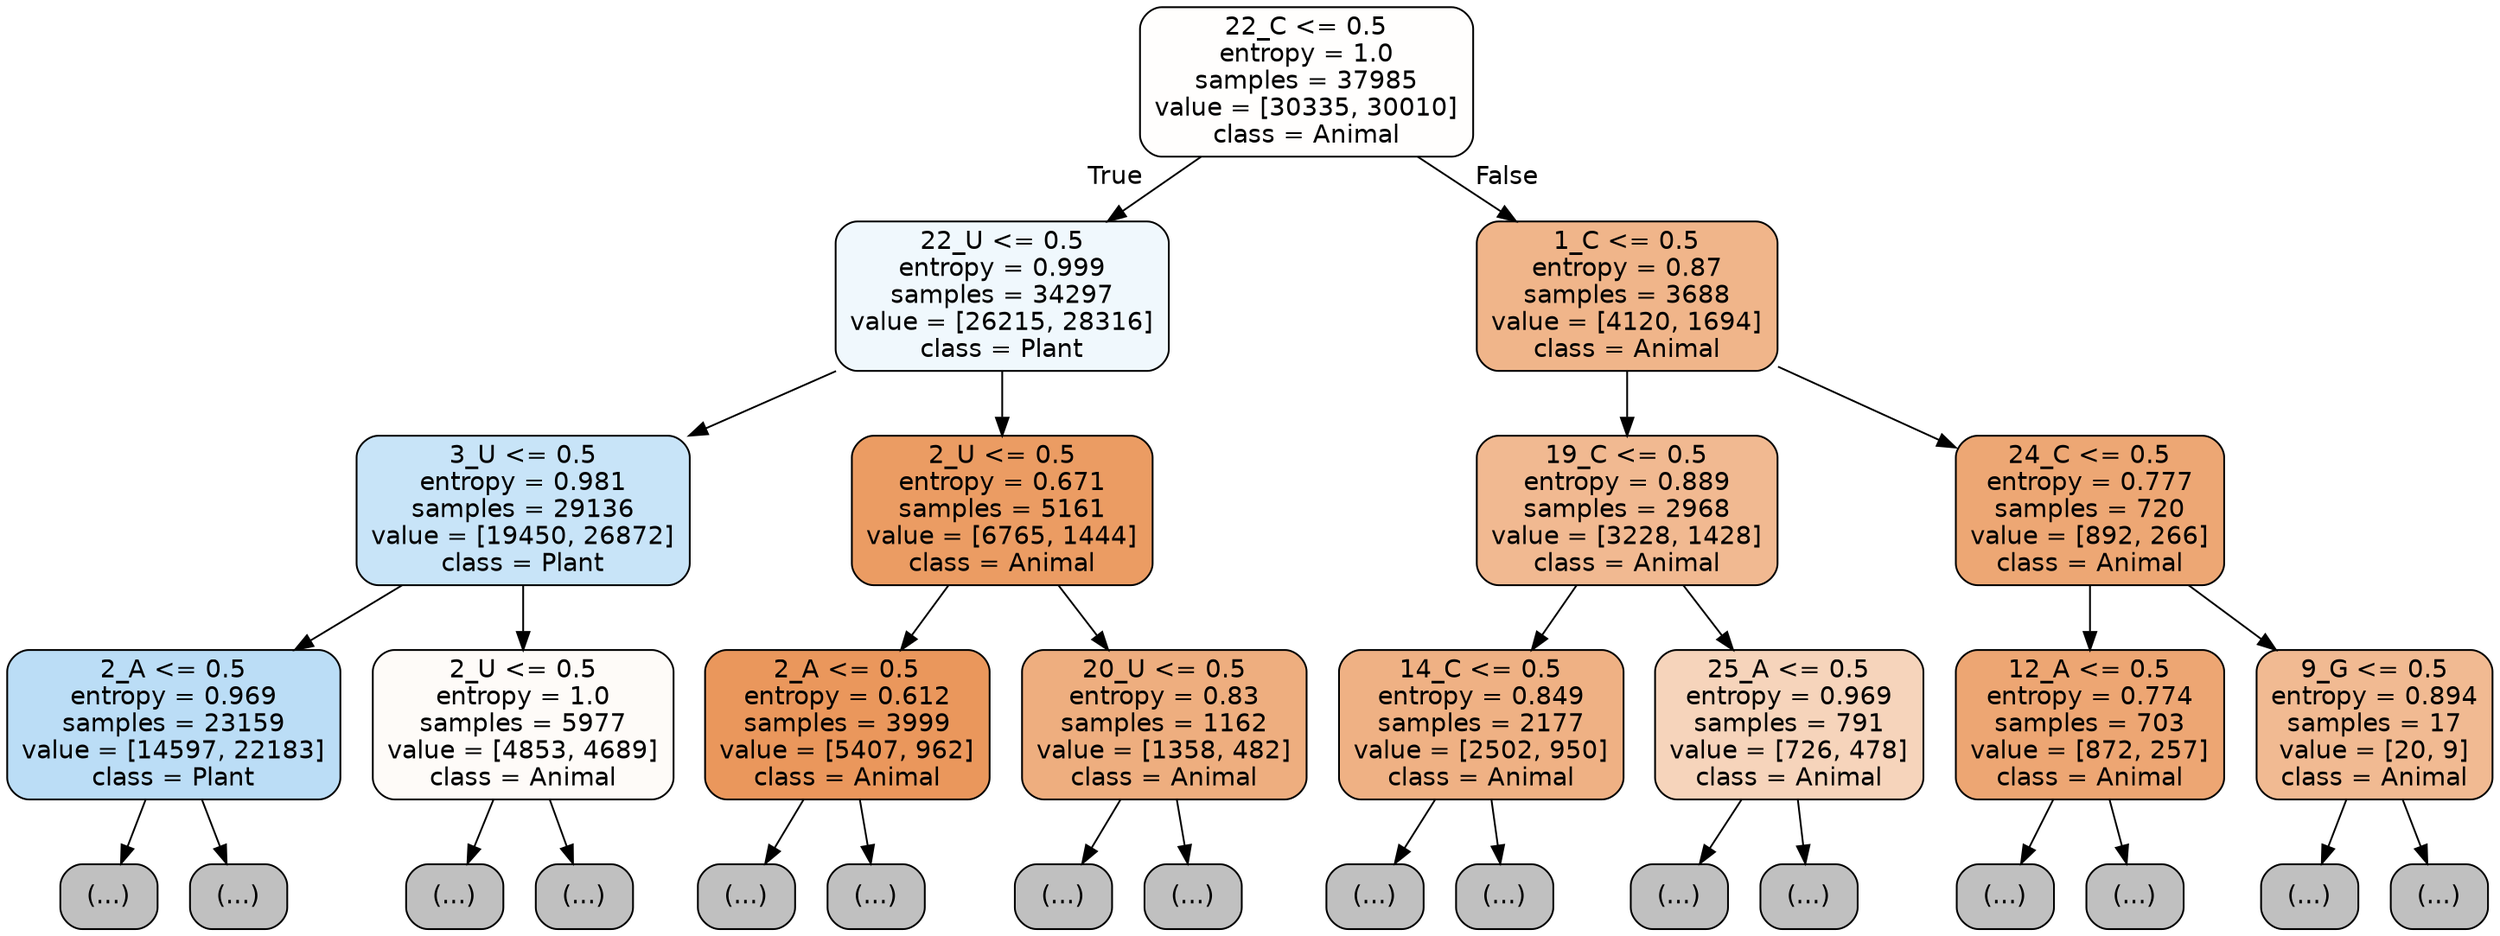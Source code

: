 digraph Tree {
node [shape=box, style="filled, rounded", color="black", fontname="helvetica"] ;
edge [fontname="helvetica"] ;
0 [label="22_C <= 0.5\nentropy = 1.0\nsamples = 37985\nvalue = [30335, 30010]\nclass = Animal", fillcolor="#fffefd"] ;
1 [label="22_U <= 0.5\nentropy = 0.999\nsamples = 34297\nvalue = [26215, 28316]\nclass = Plant", fillcolor="#f0f8fd"] ;
0 -> 1 [labeldistance=2.5, labelangle=45, headlabel="True"] ;
2 [label="3_U <= 0.5\nentropy = 0.981\nsamples = 29136\nvalue = [19450, 26872]\nclass = Plant", fillcolor="#c8e4f8"] ;
1 -> 2 ;
3 [label="2_A <= 0.5\nentropy = 0.969\nsamples = 23159\nvalue = [14597, 22183]\nclass = Plant", fillcolor="#bbddf6"] ;
2 -> 3 ;
4 [label="(...)", fillcolor="#C0C0C0"] ;
3 -> 4 ;
7059 [label="(...)", fillcolor="#C0C0C0"] ;
3 -> 7059 ;
9516 [label="2_U <= 0.5\nentropy = 1.0\nsamples = 5977\nvalue = [4853, 4689]\nclass = Animal", fillcolor="#fefbf8"] ;
2 -> 9516 ;
9517 [label="(...)", fillcolor="#C0C0C0"] ;
9516 -> 9517 ;
11820 [label="(...)", fillcolor="#C0C0C0"] ;
9516 -> 11820 ;
12649 [label="2_U <= 0.5\nentropy = 0.671\nsamples = 5161\nvalue = [6765, 1444]\nclass = Animal", fillcolor="#eb9c63"] ;
1 -> 12649 ;
12650 [label="2_A <= 0.5\nentropy = 0.612\nsamples = 3999\nvalue = [5407, 962]\nclass = Animal", fillcolor="#ea975c"] ;
12649 -> 12650 ;
12651 [label="(...)", fillcolor="#C0C0C0"] ;
12650 -> 12651 ;
13594 [label="(...)", fillcolor="#C0C0C0"] ;
12650 -> 13594 ;
14033 [label="20_U <= 0.5\nentropy = 0.83\nsamples = 1162\nvalue = [1358, 482]\nclass = Animal", fillcolor="#eeae7f"] ;
12649 -> 14033 ;
14034 [label="(...)", fillcolor="#C0C0C0"] ;
14033 -> 14034 ;
14441 [label="(...)", fillcolor="#C0C0C0"] ;
14033 -> 14441 ;
14554 [label="1_C <= 0.5\nentropy = 0.87\nsamples = 3688\nvalue = [4120, 1694]\nclass = Animal", fillcolor="#f0b58a"] ;
0 -> 14554 [labeldistance=2.5, labelangle=-45, headlabel="False"] ;
14555 [label="19_C <= 0.5\nentropy = 0.889\nsamples = 2968\nvalue = [3228, 1428]\nclass = Animal", fillcolor="#f1b991"] ;
14554 -> 14555 ;
14556 [label="14_C <= 0.5\nentropy = 0.849\nsamples = 2177\nvalue = [2502, 950]\nclass = Animal", fillcolor="#efb184"] ;
14555 -> 14556 ;
14557 [label="(...)", fillcolor="#C0C0C0"] ;
14556 -> 14557 ;
15432 [label="(...)", fillcolor="#C0C0C0"] ;
14556 -> 15432 ;
15679 [label="25_A <= 0.5\nentropy = 0.969\nsamples = 791\nvalue = [726, 478]\nclass = Animal", fillcolor="#f6d4bb"] ;
14555 -> 15679 ;
15680 [label="(...)", fillcolor="#C0C0C0"] ;
15679 -> 15680 ;
16099 [label="(...)", fillcolor="#C0C0C0"] ;
15679 -> 16099 ;
16102 [label="24_C <= 0.5\nentropy = 0.777\nsamples = 720\nvalue = [892, 266]\nclass = Animal", fillcolor="#eda774"] ;
14554 -> 16102 ;
16103 [label="12_A <= 0.5\nentropy = 0.774\nsamples = 703\nvalue = [872, 257]\nclass = Animal", fillcolor="#eda673"] ;
16102 -> 16103 ;
16104 [label="(...)", fillcolor="#C0C0C0"] ;
16103 -> 16104 ;
16441 [label="(...)", fillcolor="#C0C0C0"] ;
16103 -> 16441 ;
16514 [label="9_G <= 0.5\nentropy = 0.894\nsamples = 17\nvalue = [20, 9]\nclass = Animal", fillcolor="#f1ba92"] ;
16102 -> 16514 ;
16515 [label="(...)", fillcolor="#C0C0C0"] ;
16514 -> 16515 ;
16526 [label="(...)", fillcolor="#C0C0C0"] ;
16514 -> 16526 ;
}